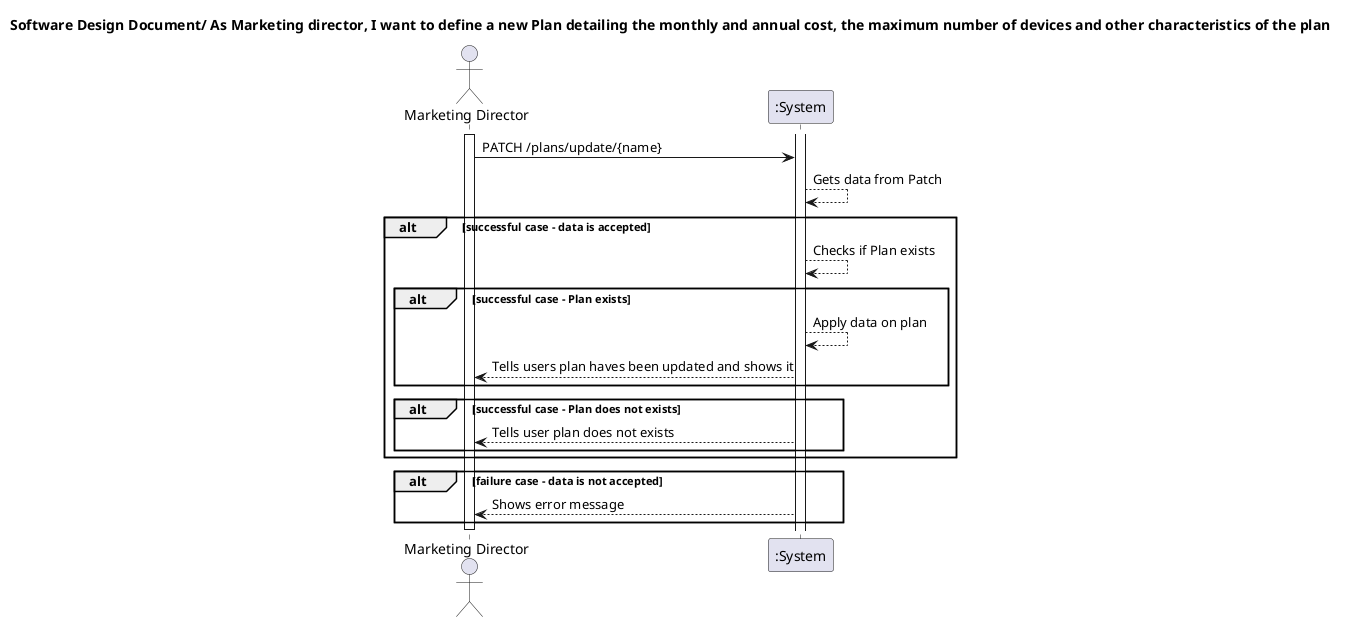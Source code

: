 @startuml
'https://plantuml.com/sequence-diagram
actor "Marketing Director" as MD
title Software Design Document/ As Marketing director, I want to define a new Plan detailing the monthly and annual cost, the maximum number of devices and other characteristics of the plan

activate MD

MD -> ":System" : PATCH /plans/update/{name}
":System" --> ":System" : Gets data from Patch

alt successful case - data is accepted

":System" --> ":System" : Checks if Plan exists
alt successful case - Plan exists
":System" --> ":System" : Apply data on plan
":System" --> MD : Tells users plan haves been updated and shows it
end
alt successful case - Plan does not exists
":System" --> MD : Tells user plan does not exists
end
end



alt failure case - data is not accepted
activate ":System"
":System" --> MD : Shows error message

end
deactivate MD
@enduml